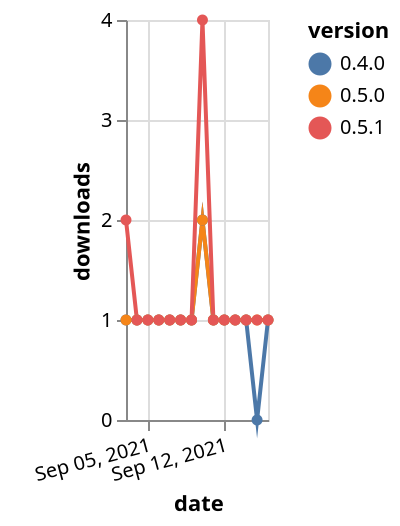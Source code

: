 {"$schema": "https://vega.github.io/schema/vega-lite/v5.json", "description": "A simple bar chart with embedded data.", "data": {"values": [{"date": "2021-09-03", "total": 166, "delta": 1, "version": "0.4.0"}, {"date": "2021-09-04", "total": 167, "delta": 1, "version": "0.4.0"}, {"date": "2021-09-05", "total": 168, "delta": 1, "version": "0.4.0"}, {"date": "2021-09-06", "total": 169, "delta": 1, "version": "0.4.0"}, {"date": "2021-09-07", "total": 170, "delta": 1, "version": "0.4.0"}, {"date": "2021-09-08", "total": 171, "delta": 1, "version": "0.4.0"}, {"date": "2021-09-09", "total": 172, "delta": 1, "version": "0.4.0"}, {"date": "2021-09-10", "total": 174, "delta": 2, "version": "0.4.0"}, {"date": "2021-09-11", "total": 175, "delta": 1, "version": "0.4.0"}, {"date": "2021-09-12", "total": 176, "delta": 1, "version": "0.4.0"}, {"date": "2021-09-13", "total": 177, "delta": 1, "version": "0.4.0"}, {"date": "2021-09-14", "total": 178, "delta": 1, "version": "0.4.0"}, {"date": "2021-09-15", "total": 178, "delta": 0, "version": "0.4.0"}, {"date": "2021-09-16", "total": 179, "delta": 1, "version": "0.4.0"}, {"date": "2021-09-03", "total": 127, "delta": 1, "version": "0.5.0"}, {"date": "2021-09-04", "total": 128, "delta": 1, "version": "0.5.0"}, {"date": "2021-09-05", "total": 129, "delta": 1, "version": "0.5.0"}, {"date": "2021-09-06", "total": 130, "delta": 1, "version": "0.5.0"}, {"date": "2021-09-07", "total": 131, "delta": 1, "version": "0.5.0"}, {"date": "2021-09-08", "total": 132, "delta": 1, "version": "0.5.0"}, {"date": "2021-09-09", "total": 133, "delta": 1, "version": "0.5.0"}, {"date": "2021-09-10", "total": 135, "delta": 2, "version": "0.5.0"}, {"date": "2021-09-11", "total": 136, "delta": 1, "version": "0.5.0"}, {"date": "2021-09-12", "total": 137, "delta": 1, "version": "0.5.0"}, {"date": "2021-09-13", "total": 138, "delta": 1, "version": "0.5.0"}, {"date": "2021-09-14", "total": 139, "delta": 1, "version": "0.5.0"}, {"date": "2021-09-15", "total": 140, "delta": 1, "version": "0.5.0"}, {"date": "2021-09-16", "total": 141, "delta": 1, "version": "0.5.0"}, {"date": "2021-09-03", "total": 114, "delta": 2, "version": "0.5.1"}, {"date": "2021-09-04", "total": 115, "delta": 1, "version": "0.5.1"}, {"date": "2021-09-05", "total": 116, "delta": 1, "version": "0.5.1"}, {"date": "2021-09-06", "total": 117, "delta": 1, "version": "0.5.1"}, {"date": "2021-09-07", "total": 118, "delta": 1, "version": "0.5.1"}, {"date": "2021-09-08", "total": 119, "delta": 1, "version": "0.5.1"}, {"date": "2021-09-09", "total": 120, "delta": 1, "version": "0.5.1"}, {"date": "2021-09-10", "total": 124, "delta": 4, "version": "0.5.1"}, {"date": "2021-09-11", "total": 125, "delta": 1, "version": "0.5.1"}, {"date": "2021-09-12", "total": 126, "delta": 1, "version": "0.5.1"}, {"date": "2021-09-13", "total": 127, "delta": 1, "version": "0.5.1"}, {"date": "2021-09-14", "total": 128, "delta": 1, "version": "0.5.1"}, {"date": "2021-09-15", "total": 129, "delta": 1, "version": "0.5.1"}, {"date": "2021-09-16", "total": 130, "delta": 1, "version": "0.5.1"}]}, "width": "container", "mark": {"type": "line", "point": {"filled": true}}, "encoding": {"x": {"field": "date", "type": "temporal", "timeUnit": "yearmonthdate", "title": "date", "axis": {"labelAngle": -15}}, "y": {"field": "delta", "type": "quantitative", "title": "downloads"}, "color": {"field": "version", "type": "nominal"}, "tooltip": {"field": "delta"}}}